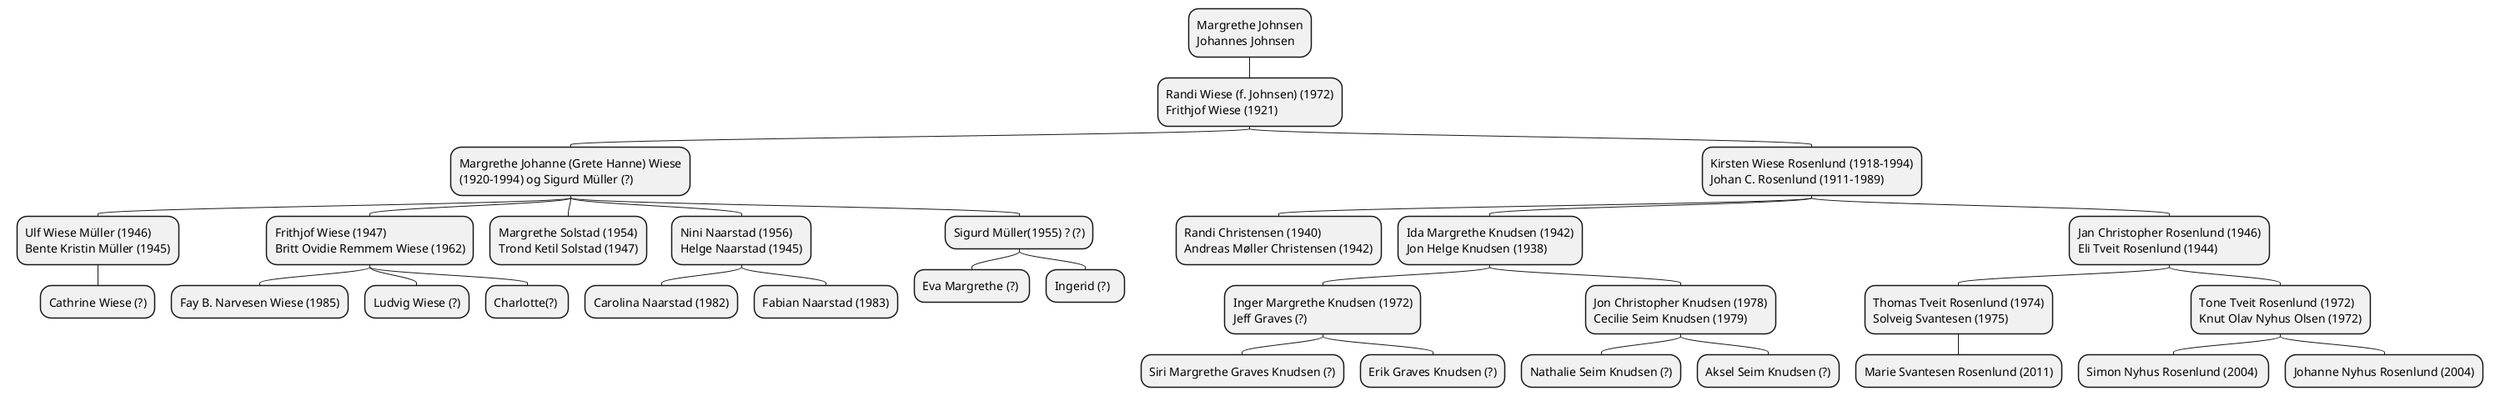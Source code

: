@startmindmap
top to bottom direction
*:Margrethe Johnsen 
Johannes Johnsen;
**:Randi Wiese (f. Johnsen) (1972) 
Frithjof Wiese (1921);
***:Margrethe Johanne (Grete Hanne) Wiese 
(1920-1994) og Sigurd Müller (?);
****:Ulf Wiese Müller (1946)
Bente Kristin Müller (1945);
***** Cathrine Wiese (?)
****:Frithjof Wiese (1947)
Britt Ovidie Remmem Wiese (1962);
***** Fay B. Narvesen Wiese (1985)
***** Ludvig Wiese (?)
***** Charlotte(?) 
****:Margrethe Solstad (1954)
Trond Ketil Solstad (1947);
****:Nini Naarstad (1956)
Helge Naarstad (1945);
***** Carolina Naarstad (1982)
***** Fabian Naarstad (1983)
**** Sigurd Müller(1955) ? (?)
***** Eva Margrethe (?) 
***** Ingerid (?)  
***:Kirsten Wiese Rosenlund (1918-1994)
Johan C. Rosenlund (1911-1989);
****:Randi Christensen (1940)
Andreas Møller Christensen (1942);
****:Ida Margrethe Knudsen (1942)
Jon Helge Knudsen (1938);
*****:Inger Margrethe Knudsen (1972)
Jeff Graves (?);
****** Siri Margrethe Graves Knudsen (?)
****** Erik Graves Knudsen (?)
*****:Jon Christopher Knudsen (1978)
Cecilie Seim Knudsen (1979);
****** Nathalie Seim Knudsen (?)
****** Aksel Seim Knudsen (?)
****:Jan Christopher Rosenlund (1946)
Eli Tveit Rosenlund (1944);
*****:Thomas Tveit Rosenlund (1974)
Solveig Svantesen (1975);
****** Marie Svantesen Rosenlund (2011)
*****:Tone Tveit Rosenlund (1972)
Knut Olav Nyhus Olsen (1972);
****** Simon Nyhus Rosenlund (2004) 
****** Johanne Nyhus Rosenlund (2004)
@endmindmap
